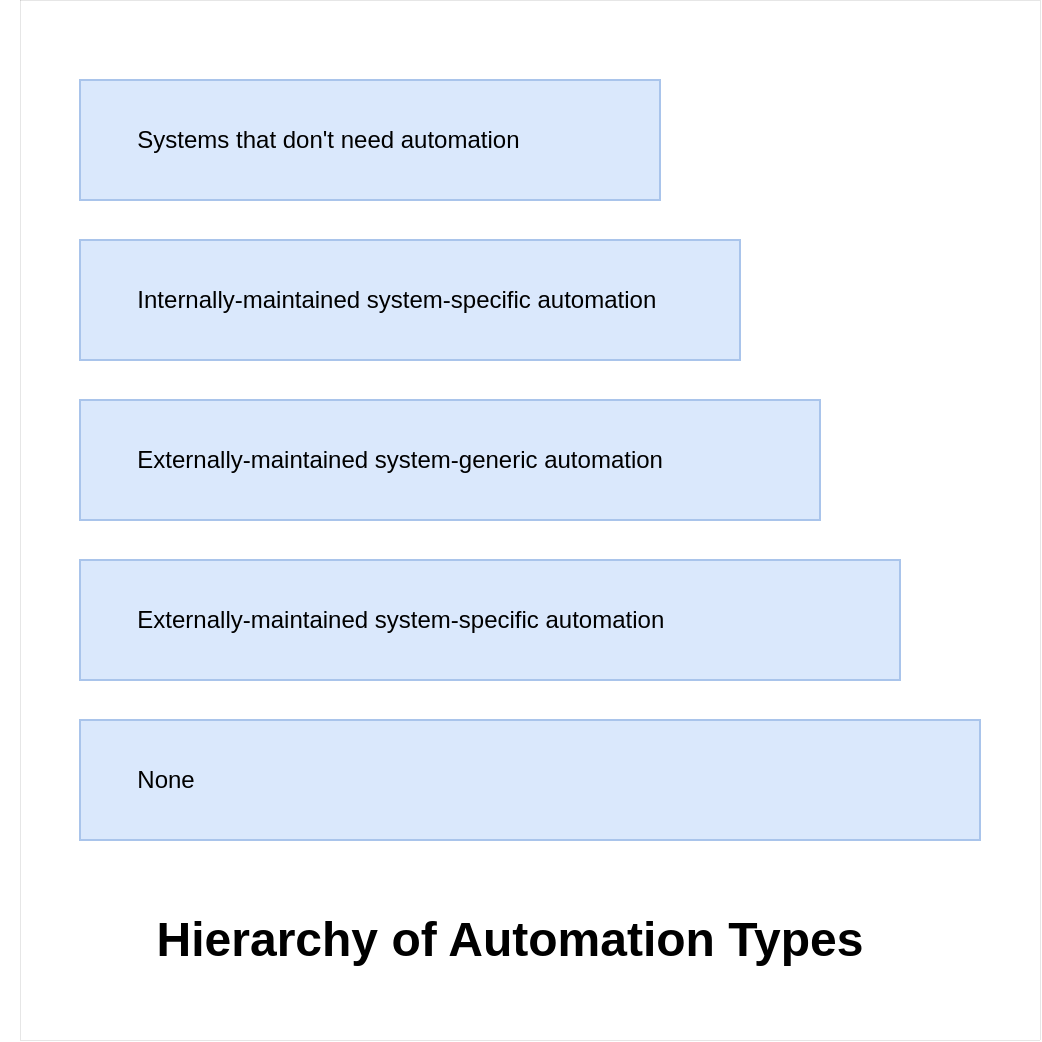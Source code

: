 <mxfile version="20.7.4" type="device" pages="7"><diagram id="WCNs-PUp9hWZ7s4_C4Z6" name="Hierarchy-of-Automation"><mxGraphModel dx="1418" dy="828" grid="1" gridSize="10" guides="1" tooltips="1" connect="1" arrows="1" fold="1" page="1" pageScale="1" pageWidth="850" pageHeight="1100" math="0" shadow="0"><root><mxCell id="0"/><mxCell id="1" parent="0"/><mxCell id="D9ZiY-VVkv5LCDJzKynx-1" value="&lt;span style=&quot;white-space: pre;&quot;&gt;&#9;&lt;/span&gt;Systems that don't need automation" style="rounded=0;whiteSpace=wrap;html=1;strokeColor=#A9C4EB;fillColor=#dae8fc;align=left;" parent="1" vertex="1"><mxGeometry x="110" y="80" width="290" height="60" as="geometry"/></mxCell><mxCell id="D9ZiY-VVkv5LCDJzKynx-2" value="&lt;span style=&quot;white-space: pre;&quot;&gt;&#9;&lt;/span&gt;Internally-maintained system-specific automation" style="rounded=0;whiteSpace=wrap;html=1;strokeColor=#A9C4EB;fillColor=#dae8fc;align=left;" parent="1" vertex="1"><mxGeometry x="110" y="160" width="330" height="60" as="geometry"/></mxCell><mxCell id="D9ZiY-VVkv5LCDJzKynx-3" value="&lt;span style=&quot;white-space: pre;&quot;&gt;&#9;&lt;/span&gt;Externally-maintained system-generic automation" style="rounded=0;whiteSpace=wrap;html=1;strokeColor=#A9C4EB;fillColor=#dae8fc;align=left;" parent="1" vertex="1"><mxGeometry x="110" y="240" width="370" height="60" as="geometry"/></mxCell><mxCell id="D9ZiY-VVkv5LCDJzKynx-4" value="&lt;span style=&quot;white-space: pre;&quot;&gt;&#9;&lt;/span&gt;Externally-maintained system-specific automation" style="rounded=0;whiteSpace=wrap;html=1;strokeColor=#A9C4EB;fillColor=#dae8fc;align=left;" parent="1" vertex="1"><mxGeometry x="110" y="320" width="410" height="60" as="geometry"/></mxCell><mxCell id="D9ZiY-VVkv5LCDJzKynx-5" value="&lt;span style=&quot;white-space: pre;&quot;&gt;&#9;&lt;/span&gt;None" style="rounded=0;whiteSpace=wrap;html=1;strokeColor=#A9C4EB;fillColor=#dae8fc;align=left;" parent="1" vertex="1"><mxGeometry x="110" y="400" width="450" height="60" as="geometry"/></mxCell><mxCell id="D9ZiY-VVkv5LCDJzKynx-6" value="&lt;b&gt;&lt;font style=&quot;font-size: 24px;&quot;&gt;Hierarchy of Automation Types&lt;/font&gt;&lt;/b&gt;" style="rounded=0;whiteSpace=wrap;html=1;strokeColor=none;fillColor=none;" parent="1" vertex="1"><mxGeometry x="70" y="480" width="510" height="60" as="geometry"/></mxCell><mxCell id="D9ZiY-VVkv5LCDJzKynx-7" value="" style="rounded=0;whiteSpace=wrap;html=1;strokeColor=#000000;fillColor=none;align=left;strokeWidth=0;" parent="1" vertex="1"><mxGeometry x="80" y="40" width="510" height="520" as="geometry"/></mxCell></root></mxGraphModel></diagram><diagram name="Hierarchy-of-Automation-examples" id="EK1o1mN8rDUozsDNafiD"><mxGraphModel dx="1418" dy="828" grid="1" gridSize="10" guides="1" tooltips="1" connect="1" arrows="1" fold="1" page="1" pageScale="1" pageWidth="850" pageHeight="1100" math="0" shadow="0"><root><mxCell id="Y_U_dQOvHQXd4oW8_tGz-0"/><mxCell id="Y_U_dQOvHQXd4oW8_tGz-1" parent="Y_U_dQOvHQXd4oW8_tGz-0"/><mxCell id="Y_U_dQOvHQXd4oW8_tGz-8" value="" style="rounded=0;whiteSpace=wrap;html=1;strokeColor=#000000;fillColor=none;align=left;strokeWidth=0;" parent="Y_U_dQOvHQXd4oW8_tGz-1" vertex="1"><mxGeometry x="80" y="40" width="920" height="460" as="geometry"/></mxCell><mxCell id="Y_U_dQOvHQXd4oW8_tGz-2" value="&lt;span style=&quot;white-space: pre;&quot;&gt;&#9;&lt;/span&gt;Systems that don't need automation" style="rounded=0;whiteSpace=wrap;html=1;strokeColor=#A9C4EB;fillColor=#dae8fc;align=left;" parent="Y_U_dQOvHQXd4oW8_tGz-1" vertex="1"><mxGeometry x="110" y="80" width="290" height="60" as="geometry"/></mxCell><mxCell id="Y_U_dQOvHQXd4oW8_tGz-3" value="&lt;span style=&quot;white-space: pre;&quot;&gt;&#9;&lt;/span&gt;Internally-maintained system-specific automation" style="rounded=0;whiteSpace=wrap;html=1;strokeColor=#A9C4EB;fillColor=#dae8fc;align=left;" parent="Y_U_dQOvHQXd4oW8_tGz-1" vertex="1"><mxGeometry x="110" y="160" width="330" height="60" as="geometry"/></mxCell><mxCell id="Y_U_dQOvHQXd4oW8_tGz-4" value="&lt;span style=&quot;white-space: pre;&quot;&gt;&#9;&lt;/span&gt;Externally-maintained system-generic automation" style="rounded=0;whiteSpace=wrap;html=1;strokeColor=#A9C4EB;fillColor=#dae8fc;align=left;" parent="Y_U_dQOvHQXd4oW8_tGz-1" vertex="1"><mxGeometry x="110" y="240" width="370" height="60" as="geometry"/></mxCell><mxCell id="Y_U_dQOvHQXd4oW8_tGz-5" value="&lt;span style=&quot;white-space: pre;&quot;&gt;&#9;&lt;/span&gt;Externally-maintained system-specific automation" style="rounded=0;whiteSpace=wrap;html=1;strokeColor=#A9C4EB;fillColor=#dae8fc;align=left;" parent="Y_U_dQOvHQXd4oW8_tGz-1" vertex="1"><mxGeometry x="110" y="320" width="410" height="60" as="geometry"/></mxCell><mxCell id="Y_U_dQOvHQXd4oW8_tGz-6" value="&lt;span style=&quot;white-space: pre;&quot;&gt;&#9;&lt;/span&gt;None" style="rounded=0;whiteSpace=wrap;html=1;strokeColor=#A9C4EB;fillColor=#dae8fc;align=left;" parent="Y_U_dQOvHQXd4oW8_tGz-1" vertex="1"><mxGeometry x="110" y="400" width="450" height="60" as="geometry"/></mxCell><mxCell id="xpaKQ7q2YYio49DcrwDx-0" value="&lt;span style=&quot;white-space: pre;&quot;&gt;&lt;span style=&quot;white-space: pre;&quot;&gt;&#9;&lt;/span&gt;The database notices problems, and automatically fails over &lt;br/&gt;&lt;span style=&quot;white-space: pre;&quot;&gt;&#9;&lt;/span&gt;without human intervention&lt;/span&gt;" style="rounded=0;whiteSpace=wrap;html=1;strokeColor=none;fillColor=none;align=left;" parent="Y_U_dQOvHQXd4oW8_tGz-1" vertex="1"><mxGeometry x="610" y="80" width="380" height="60" as="geometry"/></mxCell><mxCell id="xpaKQ7q2YYio49DcrwDx-1" value="&lt;span style=&quot;white-space: pre;&quot;&gt;&lt;span style=&quot;white-space: pre;&quot;&gt;&#9;&lt;/span&gt;The database ships with its own failover scripts that is used&lt;br/&gt;&lt;span style=&quot;white-space: pre;&quot;&gt;&#9;&lt;/span&gt;whenever there's a problem.&lt;br/&gt;&lt;/span&gt;" style="rounded=0;whiteSpace=wrap;html=1;strokeColor=none;fillColor=none;align=left;" parent="Y_U_dQOvHQXd4oW8_tGz-1" vertex="1"><mxGeometry x="610" y="160" width="380" height="60" as="geometry"/></mxCell><mxCell id="xpaKQ7q2YYio49DcrwDx-2" value="&lt;span style=&quot;white-space: pre;&quot;&gt;&lt;span style=&quot;white-space: pre;&quot;&gt;&#9;&lt;/span&gt;The database ships with its own failover scripts that is used&lt;br/&gt;&lt;span style=&quot;white-space: pre;&quot;&gt;&#9;&lt;/span&gt;whenever there's a problem.&lt;br/&gt;&lt;/span&gt;" style="rounded=0;whiteSpace=wrap;html=1;strokeColor=none;fillColor=none;align=left;" parent="Y_U_dQOvHQXd4oW8_tGz-1" vertex="1"><mxGeometry x="610" y="240" width="380" height="60" as="geometry"/></mxCell><mxCell id="xpaKQ7q2YYio49DcrwDx-3" value="&lt;span style=&quot;white-space: pre;&quot;&gt;&lt;span style=&quot;white-space: pre;&quot;&gt;&#9;&lt;/span&gt;An SRE has a failover script in his/her HOME directory that&lt;br&gt;&lt;span style=&quot;white-space: pre;&quot;&gt;&#9;&lt;/span&gt;is used if there is a problem.&lt;br&gt;&lt;/span&gt;" style="rounded=0;whiteSpace=wrap;html=1;strokeColor=none;fillColor=none;align=left;" parent="Y_U_dQOvHQXd4oW8_tGz-1" vertex="1"><mxGeometry x="610" y="320" width="380" height="60" as="geometry"/></mxCell><mxCell id="xpaKQ7q2YYio49DcrwDx-4" value="&lt;span style=&quot;white-space: pre;&quot;&gt;&lt;span style=&quot;white-space: pre;&quot;&gt;&#9;&lt;/span&gt;Database master is failed over manually if there is a problem&lt;br&gt;&lt;/span&gt;" style="rounded=0;whiteSpace=wrap;html=1;strokeColor=none;fillColor=none;align=left;" parent="Y_U_dQOvHQXd4oW8_tGz-1" vertex="1"><mxGeometry x="610" y="400" width="380" height="60" as="geometry"/></mxCell></root></mxGraphModel></diagram><diagram id="oh3zJasZrTqgBg0LkEUe" name="untracked-conn"><mxGraphModel dx="1418" dy="428" grid="1" gridSize="10" guides="1" tooltips="1" connect="1" arrows="1" fold="1" page="0" pageScale="1" pageWidth="850" pageHeight="1100" math="0" shadow="0"><root><mxCell id="0"/><mxCell id="1" parent="0"/><mxCell id="Qgkt5AkG0ycrfYSOuKhK-17" value="Inbound Rules" style="shape=table;startSize=50;container=1;collapsible=0;childLayout=tableLayout;fontStyle=1;align=center;strokeColor=#000000;strokeWidth=1;fontColor=#FFFFFF;fillColor=#0066CC;" parent="1" vertex="1"><mxGeometry x="90" y="470" width="420" height="170" as="geometry"/></mxCell><mxCell id="Qgkt5AkG0ycrfYSOuKhK-18" value="" style="shape=tableRow;horizontal=0;startSize=0;swimlaneHead=0;swimlaneBody=0;top=0;left=0;bottom=0;right=0;collapsible=0;dropTarget=0;fillColor=none;points=[[0,0.5],[1,0.5]];portConstraint=eastwest;strokeColor=#000000;strokeWidth=9;fontColor=#000000;" parent="Qgkt5AkG0ycrfYSOuKhK-17" vertex="1"><mxGeometry y="50" width="420" height="41" as="geometry"/></mxCell><mxCell id="Qgkt5AkG0ycrfYSOuKhK-19" value="Protocol Type&lt;br&gt;" style="shape=partialRectangle;html=1;whiteSpace=wrap;connectable=0;fillColor=#66B2FF;top=0;left=0;bottom=0;right=0;overflow=hidden;strokeColor=default;strokeWidth=9;fontColor=#000000;" parent="Qgkt5AkG0ycrfYSOuKhK-18" vertex="1"><mxGeometry width="140" height="41" as="geometry"><mxRectangle width="140" height="41" as="alternateBounds"/></mxGeometry></mxCell><mxCell id="Qgkt5AkG0ycrfYSOuKhK-20" value="Port Number" style="shape=partialRectangle;html=1;whiteSpace=wrap;connectable=0;fillColor=#66B2FF;top=0;left=0;bottom=0;right=0;overflow=hidden;strokeColor=#000000;strokeWidth=9;fontColor=#000000;" parent="Qgkt5AkG0ycrfYSOuKhK-18" vertex="1"><mxGeometry x="140" width="140" height="41" as="geometry"><mxRectangle width="140" height="41" as="alternateBounds"/></mxGeometry></mxCell><mxCell id="Qgkt5AkG0ycrfYSOuKhK-21" value="Source IP" style="shape=partialRectangle;html=1;whiteSpace=wrap;connectable=0;fillColor=#66B2FF;top=0;left=0;bottom=0;right=0;overflow=hidden;strokeColor=#000000;strokeWidth=9;fontColor=#000000;" parent="Qgkt5AkG0ycrfYSOuKhK-18" vertex="1"><mxGeometry x="280" width="140" height="41" as="geometry"><mxRectangle width="140" height="41" as="alternateBounds"/></mxGeometry></mxCell><mxCell id="Qgkt5AkG0ycrfYSOuKhK-22" value="" style="shape=tableRow;horizontal=0;startSize=0;swimlaneHead=0;swimlaneBody=0;top=0;left=0;bottom=0;right=0;collapsible=0;dropTarget=0;fillColor=none;points=[[0,0.5],[1,0.5]];portConstraint=eastwest;strokeColor=#000000;strokeWidth=9;fontColor=#000000;" parent="Qgkt5AkG0ycrfYSOuKhK-17" vertex="1"><mxGeometry y="91" width="420" height="38" as="geometry"/></mxCell><mxCell id="Qgkt5AkG0ycrfYSOuKhK-23" value="TCP" style="shape=partialRectangle;html=1;whiteSpace=wrap;connectable=0;fillColor=none;top=0;left=0;bottom=0;right=0;overflow=hidden;strokeColor=#000000;strokeWidth=9;fontColor=#000000;" parent="Qgkt5AkG0ycrfYSOuKhK-22" vertex="1"><mxGeometry width="140" height="38" as="geometry"><mxRectangle width="140" height="38" as="alternateBounds"/></mxGeometry></mxCell><mxCell id="Qgkt5AkG0ycrfYSOuKhK-24" value="80 (HTTP)" style="shape=partialRectangle;html=1;whiteSpace=wrap;connectable=0;fillColor=none;top=0;left=0;bottom=0;right=0;overflow=hidden;strokeColor=#000000;strokeWidth=9;fontColor=#000000;" parent="Qgkt5AkG0ycrfYSOuKhK-22" vertex="1"><mxGeometry x="140" width="140" height="38" as="geometry"><mxRectangle width="140" height="38" as="alternateBounds"/></mxGeometry></mxCell><mxCell id="Qgkt5AkG0ycrfYSOuKhK-25" value="0.0.0.0/0" style="shape=partialRectangle;html=1;whiteSpace=wrap;connectable=0;fillColor=none;top=0;left=0;bottom=0;right=0;overflow=hidden;strokeColor=#000000;strokeWidth=9;fontColor=#000000;" parent="Qgkt5AkG0ycrfYSOuKhK-22" vertex="1"><mxGeometry x="280" width="140" height="38" as="geometry"><mxRectangle width="140" height="38" as="alternateBounds"/></mxGeometry></mxCell><mxCell id="Qgkt5AkG0ycrfYSOuKhK-26" value="" style="shape=tableRow;horizontal=0;startSize=0;swimlaneHead=0;swimlaneBody=0;top=0;left=0;bottom=0;right=0;collapsible=0;dropTarget=0;fillColor=none;points=[[0,0.5],[1,0.5]];portConstraint=eastwest;strokeColor=#000000;strokeWidth=9;fontColor=#000000;" parent="Qgkt5AkG0ycrfYSOuKhK-17" vertex="1"><mxGeometry y="129" width="420" height="41" as="geometry"/></mxCell><mxCell id="Qgkt5AkG0ycrfYSOuKhK-27" value="TCP" style="shape=partialRectangle;html=1;whiteSpace=wrap;connectable=0;fillColor=none;top=0;left=0;bottom=0;right=0;overflow=hidden;strokeColor=#000000;strokeWidth=9;fontColor=#000000;" parent="Qgkt5AkG0ycrfYSOuKhK-26" vertex="1"><mxGeometry width="140" height="41" as="geometry"><mxRectangle width="140" height="41" as="alternateBounds"/></mxGeometry></mxCell><mxCell id="Qgkt5AkG0ycrfYSOuKhK-28" value="80 (HTTP)" style="shape=partialRectangle;html=1;whiteSpace=wrap;connectable=0;fillColor=none;top=0;left=0;bottom=0;right=0;overflow=hidden;strokeColor=#000000;strokeWidth=9;fontColor=#000000;" parent="Qgkt5AkG0ycrfYSOuKhK-26" vertex="1"><mxGeometry x="140" width="140" height="41" as="geometry"><mxRectangle width="140" height="41" as="alternateBounds"/></mxGeometry></mxCell><mxCell id="Qgkt5AkG0ycrfYSOuKhK-29" value="::/0" style="shape=partialRectangle;html=1;whiteSpace=wrap;connectable=0;fillColor=none;top=0;left=0;bottom=0;right=0;overflow=hidden;strokeColor=#000000;strokeWidth=9;fontColor=#000000;" parent="Qgkt5AkG0ycrfYSOuKhK-26" vertex="1"><mxGeometry x="280" width="140" height="41" as="geometry"><mxRectangle width="140" height="41" as="alternateBounds"/></mxGeometry></mxCell><mxCell id="Qgkt5AkG0ycrfYSOuKhK-32" value="TCP" style="rounded=0;whiteSpace=wrap;html=1;shadow=0;strokeColor=#000000;strokeWidth=1;fontColor=#000000;fillColor=none;" parent="1" vertex="1"><mxGeometry x="90" y="640" width="140" height="40" as="geometry"/></mxCell><mxCell id="Qgkt5AkG0ycrfYSOuKhK-36" value="ALL" style="rounded=0;whiteSpace=wrap;html=1;shadow=0;strokeColor=#000000;strokeWidth=1;fontColor=#000000;fillColor=none;" parent="1" vertex="1"><mxGeometry x="230" y="640" width="140" height="40" as="geometry"/></mxCell><mxCell id="Qgkt5AkG0ycrfYSOuKhK-37" value="0.0.0.0/0" style="rounded=0;whiteSpace=wrap;html=1;shadow=0;strokeColor=#000000;strokeWidth=1;fontColor=#000000;fillColor=none;" parent="1" vertex="1"><mxGeometry x="370" y="640" width="140" height="40" as="geometry"/></mxCell><mxCell id="Qgkt5AkG0ycrfYSOuKhK-39" value="Outbound Rules" style="shape=table;startSize=50;container=1;collapsible=0;childLayout=tableLayout;fontStyle=1;align=center;strokeColor=#000000;strokeWidth=1;fontColor=#FFFFFF;fillColor=#0066CC;" parent="1" vertex="1"><mxGeometry x="550" y="470" width="420" height="170" as="geometry"/></mxCell><mxCell id="Qgkt5AkG0ycrfYSOuKhK-40" value="" style="shape=tableRow;horizontal=0;startSize=0;swimlaneHead=0;swimlaneBody=0;top=0;left=0;bottom=0;right=0;collapsible=0;dropTarget=0;fillColor=none;points=[[0,0.5],[1,0.5]];portConstraint=eastwest;strokeColor=#000000;strokeWidth=9;fontColor=#000000;" parent="Qgkt5AkG0ycrfYSOuKhK-39" vertex="1"><mxGeometry y="50" width="420" height="41" as="geometry"/></mxCell><mxCell id="Qgkt5AkG0ycrfYSOuKhK-41" value="Protocol Type&lt;br&gt;" style="shape=partialRectangle;html=1;whiteSpace=wrap;connectable=0;fillColor=#66B2FF;top=0;left=0;bottom=0;right=0;overflow=hidden;strokeColor=default;strokeWidth=9;fontColor=#000000;" parent="Qgkt5AkG0ycrfYSOuKhK-40" vertex="1"><mxGeometry width="140" height="41" as="geometry"><mxRectangle width="140" height="41" as="alternateBounds"/></mxGeometry></mxCell><mxCell id="Qgkt5AkG0ycrfYSOuKhK-42" value="Port Number" style="shape=partialRectangle;html=1;whiteSpace=wrap;connectable=0;fillColor=#66B2FF;top=0;left=0;bottom=0;right=0;overflow=hidden;strokeColor=#000000;strokeWidth=9;fontColor=#000000;" parent="Qgkt5AkG0ycrfYSOuKhK-40" vertex="1"><mxGeometry x="140" width="140" height="41" as="geometry"><mxRectangle width="140" height="41" as="alternateBounds"/></mxGeometry></mxCell><mxCell id="Qgkt5AkG0ycrfYSOuKhK-43" value="Source IP" style="shape=partialRectangle;html=1;whiteSpace=wrap;connectable=0;fillColor=#66B2FF;top=0;left=0;bottom=0;right=0;overflow=hidden;strokeColor=#000000;strokeWidth=9;fontColor=#000000;" parent="Qgkt5AkG0ycrfYSOuKhK-40" vertex="1"><mxGeometry x="280" width="140" height="41" as="geometry"><mxRectangle width="140" height="41" as="alternateBounds"/></mxGeometry></mxCell><mxCell id="Qgkt5AkG0ycrfYSOuKhK-44" value="" style="shape=tableRow;horizontal=0;startSize=0;swimlaneHead=0;swimlaneBody=0;top=0;left=0;bottom=0;right=0;collapsible=0;dropTarget=0;fillColor=none;points=[[0,0.5],[1,0.5]];portConstraint=eastwest;strokeColor=#000000;strokeWidth=9;fontColor=#000000;" parent="Qgkt5AkG0ycrfYSOuKhK-39" vertex="1"><mxGeometry y="91" width="420" height="38" as="geometry"/></mxCell><mxCell id="Qgkt5AkG0ycrfYSOuKhK-45" value="ALL" style="shape=partialRectangle;html=1;whiteSpace=wrap;connectable=0;fillColor=none;top=0;left=0;bottom=0;right=0;overflow=hidden;strokeColor=#000000;strokeWidth=9;fontColor=#000000;" parent="Qgkt5AkG0ycrfYSOuKhK-44" vertex="1"><mxGeometry width="140" height="38" as="geometry"><mxRectangle width="140" height="38" as="alternateBounds"/></mxGeometry></mxCell><mxCell id="Qgkt5AkG0ycrfYSOuKhK-46" value="ALL" style="shape=partialRectangle;html=1;whiteSpace=wrap;connectable=0;fillColor=none;top=0;left=0;bottom=0;right=0;overflow=hidden;strokeColor=#000000;strokeWidth=9;fontColor=#000000;" parent="Qgkt5AkG0ycrfYSOuKhK-44" vertex="1"><mxGeometry x="140" width="140" height="38" as="geometry"><mxRectangle width="140" height="38" as="alternateBounds"/></mxGeometry></mxCell><mxCell id="Qgkt5AkG0ycrfYSOuKhK-47" value="0.0.0.0/0" style="shape=partialRectangle;html=1;whiteSpace=wrap;connectable=0;fillColor=none;top=0;left=0;bottom=0;right=0;overflow=hidden;strokeColor=#000000;strokeWidth=9;fontColor=#000000;" parent="Qgkt5AkG0ycrfYSOuKhK-44" vertex="1"><mxGeometry x="280" width="140" height="38" as="geometry"><mxRectangle width="140" height="38" as="alternateBounds"/></mxGeometry></mxCell><mxCell id="Qgkt5AkG0ycrfYSOuKhK-48" value="" style="shape=tableRow;horizontal=0;startSize=0;swimlaneHead=0;swimlaneBody=0;top=0;left=0;bottom=0;right=0;collapsible=0;dropTarget=0;fillColor=none;points=[[0,0.5],[1,0.5]];portConstraint=eastwest;strokeColor=#000000;strokeWidth=9;fontColor=#000000;" parent="Qgkt5AkG0ycrfYSOuKhK-39" vertex="1"><mxGeometry y="129" width="420" height="41" as="geometry"/></mxCell><mxCell id="Qgkt5AkG0ycrfYSOuKhK-49" value="ALL" style="shape=partialRectangle;html=1;whiteSpace=wrap;connectable=0;fillColor=none;top=0;left=0;bottom=0;right=0;overflow=hidden;strokeColor=#000000;strokeWidth=9;fontColor=#000000;" parent="Qgkt5AkG0ycrfYSOuKhK-48" vertex="1"><mxGeometry width="140" height="41" as="geometry"><mxRectangle width="140" height="41" as="alternateBounds"/></mxGeometry></mxCell><mxCell id="Qgkt5AkG0ycrfYSOuKhK-50" value="ALL" style="shape=partialRectangle;html=1;whiteSpace=wrap;connectable=0;fillColor=none;top=0;left=0;bottom=0;right=0;overflow=hidden;strokeColor=#000000;strokeWidth=9;fontColor=#000000;" parent="Qgkt5AkG0ycrfYSOuKhK-48" vertex="1"><mxGeometry x="140" width="140" height="41" as="geometry"><mxRectangle width="140" height="41" as="alternateBounds"/></mxGeometry></mxCell><mxCell id="Qgkt5AkG0ycrfYSOuKhK-51" value="::/0" style="shape=partialRectangle;html=1;whiteSpace=wrap;connectable=0;fillColor=none;top=0;left=0;bottom=0;right=0;overflow=hidden;strokeColor=#000000;strokeWidth=9;fontColor=#000000;" parent="Qgkt5AkG0ycrfYSOuKhK-48" vertex="1"><mxGeometry x="280" width="140" height="41" as="geometry"><mxRectangle width="140" height="41" as="alternateBounds"/></mxGeometry></mxCell><mxCell id="Qgkt5AkG0ycrfYSOuKhK-55" value="" style="rounded=0;whiteSpace=wrap;html=1;shadow=0;strokeColor=#CCCCCC;strokeWidth=1;fontColor=#FFFFFF;fillColor=none;" parent="1" vertex="1"><mxGeometry x="60" y="430" width="940" height="290" as="geometry"/></mxCell></root></mxGraphModel></diagram><diagram id="CiCl88bGlP2-e7JJtoeY" name="Page-4"><mxGraphModel dx="1418" dy="828" grid="1" gridSize="10" guides="1" tooltips="1" connect="1" arrows="1" fold="1" page="0" pageScale="1" pageWidth="850" pageHeight="1100" math="0" shadow="0"><root><mxCell id="0"/><mxCell id="1" parent="0"/><mxCell id="s6hebaIGGYrSXLrmLl3n-30" value="" style="rounded=0;whiteSpace=wrap;html=1;shadow=0;strokeColor=#CCCCCC;strokeWidth=1;fontColor=#FFFFFF;fillColor=none;" parent="1" vertex="1"><mxGeometry x="270" y="350" width="890" height="610" as="geometry"/></mxCell><mxCell id="s6hebaIGGYrSXLrmLl3n-78" value="" style="shape=partialRectangle;html=1;whiteSpace=wrap;connectable=0;fillColor=none;top=0;left=0;bottom=0;right=0;overflow=hidden;shadow=0;strokeColor=#CCCCCC;strokeWidth=1;fontColor=#FFFFFF;" parent="1" vertex="1"><mxGeometry x="290" y="440" width="60" height="40" as="geometry"><mxRectangle width="60" height="40" as="alternateBounds"/></mxGeometry></mxCell><mxCell id="s6hebaIGGYrSXLrmLl3n-82" value="" style="shape=table;startSize=0;container=1;collapsible=0;childLayout=tableLayout;shadow=0;strokeColor=#CCCCCC;strokeWidth=1;fontColor=#FFFFFF;fillColor=none;" parent="1" vertex="1"><mxGeometry x="370" y="430" width="690" height="200" as="geometry"/></mxCell><mxCell id="s6hebaIGGYrSXLrmLl3n-83" value="" style="shape=tableRow;horizontal=0;startSize=0;swimlaneHead=0;swimlaneBody=0;top=0;left=0;bottom=0;right=0;collapsible=0;dropTarget=0;fillColor=none;points=[[0,0.5],[1,0.5]];portConstraint=eastwest;shadow=0;strokeColor=#CCCCCC;strokeWidth=1;fontColor=#FFFFFF;" parent="s6hebaIGGYrSXLrmLl3n-82" vertex="1"><mxGeometry width="690" height="40" as="geometry"/></mxCell><mxCell id="s6hebaIGGYrSXLrmLl3n-84" value="Rule No." style="shape=partialRectangle;html=1;whiteSpace=wrap;connectable=0;overflow=hidden;fillColor=#66B2FF;top=0;left=0;bottom=0;right=0;pointerEvents=1;shadow=0;strokeColor=#CCCCCC;strokeWidth=1;fontColor=#FFFFFF;" parent="s6hebaIGGYrSXLrmLl3n-83" vertex="1"><mxGeometry width="115" height="40" as="geometry"><mxRectangle width="115" height="40" as="alternateBounds"/></mxGeometry></mxCell><mxCell id="s6hebaIGGYrSXLrmLl3n-85" value="Type" style="shape=partialRectangle;html=1;whiteSpace=wrap;connectable=0;overflow=hidden;fillColor=#66B2FF;top=0;left=0;bottom=0;right=0;pointerEvents=1;shadow=0;strokeColor=#CCCCCC;strokeWidth=1;fontColor=#FFFFFF;" parent="s6hebaIGGYrSXLrmLl3n-83" vertex="1"><mxGeometry x="115" width="115" height="40" as="geometry"><mxRectangle width="115" height="40" as="alternateBounds"/></mxGeometry></mxCell><mxCell id="s6hebaIGGYrSXLrmLl3n-86" value="Protocol" style="shape=partialRectangle;html=1;whiteSpace=wrap;connectable=0;overflow=hidden;fillColor=#66B2FF;top=0;left=0;bottom=0;right=0;pointerEvents=1;shadow=0;strokeColor=#CCCCCC;strokeWidth=1;fontColor=#FFFFFF;" parent="s6hebaIGGYrSXLrmLl3n-83" vertex="1"><mxGeometry x="230" width="120" height="40" as="geometry"><mxRectangle width="120" height="40" as="alternateBounds"/></mxGeometry></mxCell><mxCell id="s6hebaIGGYrSXLrmLl3n-87" value="Port Range" style="shape=partialRectangle;html=1;whiteSpace=wrap;connectable=0;overflow=hidden;fillColor=#66B2FF;top=0;left=0;bottom=0;right=0;pointerEvents=1;shadow=0;strokeColor=#CCCCCC;strokeWidth=1;fontColor=#FFFFFF;" parent="s6hebaIGGYrSXLrmLl3n-83" vertex="1"><mxGeometry x="350" width="110" height="40" as="geometry"><mxRectangle width="110" height="40" as="alternateBounds"/></mxGeometry></mxCell><mxCell id="s6hebaIGGYrSXLrmLl3n-88" value="Source" style="shape=partialRectangle;html=1;whiteSpace=wrap;connectable=0;overflow=hidden;fillColor=#66B2FF;top=0;left=0;bottom=0;right=0;pointerEvents=1;shadow=0;strokeColor=#CCCCCC;strokeWidth=1;fontColor=#FFFFFF;" parent="s6hebaIGGYrSXLrmLl3n-83" vertex="1"><mxGeometry x="460" width="115" height="40" as="geometry"><mxRectangle width="115" height="40" as="alternateBounds"/></mxGeometry></mxCell><mxCell id="s6hebaIGGYrSXLrmLl3n-89" value="Allow/Deny" style="shape=partialRectangle;html=1;whiteSpace=wrap;connectable=0;overflow=hidden;fillColor=#66B2FF;top=0;left=0;bottom=0;right=0;pointerEvents=1;shadow=0;strokeColor=#CCCCCC;strokeWidth=1;fontColor=#FFFFFF;" parent="s6hebaIGGYrSXLrmLl3n-83" vertex="1"><mxGeometry x="575" width="115" height="40" as="geometry"><mxRectangle width="115" height="40" as="alternateBounds"/></mxGeometry></mxCell><mxCell id="s6hebaIGGYrSXLrmLl3n-90" value="" style="shape=tableRow;horizontal=0;startSize=0;swimlaneHead=0;swimlaneBody=0;top=0;left=0;bottom=0;right=0;collapsible=0;dropTarget=0;fillColor=none;points=[[0,0.5],[1,0.5]];portConstraint=eastwest;shadow=0;strokeColor=#CCCCCC;strokeWidth=1;fontColor=#FFFFFF;" parent="s6hebaIGGYrSXLrmLl3n-82" vertex="1"><mxGeometry y="40" width="690" height="40" as="geometry"/></mxCell><mxCell id="s6hebaIGGYrSXLrmLl3n-91" value="&lt;font color=&quot;#000000&quot;&gt;100&lt;/font&gt;" style="shape=partialRectangle;html=1;whiteSpace=wrap;connectable=0;overflow=hidden;fillColor=none;top=0;left=0;bottom=0;right=0;pointerEvents=1;shadow=0;strokeColor=#CCCCCC;strokeWidth=1;fontColor=#FFFFFF;" parent="s6hebaIGGYrSXLrmLl3n-90" vertex="1"><mxGeometry width="115" height="40" as="geometry"><mxRectangle width="115" height="40" as="alternateBounds"/></mxGeometry></mxCell><mxCell id="s6hebaIGGYrSXLrmLl3n-92" value="&lt;font color=&quot;#000000&quot;&gt;All IPv4 traffic&lt;/font&gt;" style="shape=partialRectangle;html=1;whiteSpace=wrap;connectable=0;overflow=hidden;fillColor=none;top=0;left=0;bottom=0;right=0;pointerEvents=1;shadow=0;strokeColor=#CCCCCC;strokeWidth=1;fontColor=#FFFFFF;" parent="s6hebaIGGYrSXLrmLl3n-90" vertex="1"><mxGeometry x="115" width="115" height="40" as="geometry"><mxRectangle width="115" height="40" as="alternateBounds"/></mxGeometry></mxCell><mxCell id="s6hebaIGGYrSXLrmLl3n-93" value="&lt;span style=&quot;color: rgb(0, 0, 0);&quot;&gt;All&lt;/span&gt;" style="shape=partialRectangle;html=1;whiteSpace=wrap;connectable=0;overflow=hidden;fillColor=none;top=0;left=0;bottom=0;right=0;pointerEvents=1;shadow=0;strokeColor=#CCCCCC;strokeWidth=1;fontColor=#FFFFFF;" parent="s6hebaIGGYrSXLrmLl3n-90" vertex="1"><mxGeometry x="230" width="120" height="40" as="geometry"><mxRectangle width="120" height="40" as="alternateBounds"/></mxGeometry></mxCell><mxCell id="s6hebaIGGYrSXLrmLl3n-94" value="&#10;&lt;span style=&quot;color: rgb(0, 0, 0); font-family: Helvetica; font-size: 12px; font-style: normal; font-variant-ligatures: normal; font-variant-caps: normal; font-weight: 400; letter-spacing: normal; orphans: 2; text-align: center; text-indent: 0px; text-transform: none; widows: 2; word-spacing: 0px; -webkit-text-stroke-width: 0px; background-color: rgb(255, 255, 255); text-decoration-thickness: initial; text-decoration-style: initial; text-decoration-color: initial; float: none; display: inline !important;&quot;&gt;All&lt;/span&gt;&#10;&#10;" style="shape=partialRectangle;html=1;whiteSpace=wrap;connectable=0;overflow=hidden;fillColor=none;top=0;left=0;bottom=0;right=0;pointerEvents=1;shadow=0;strokeColor=#CCCCCC;strokeWidth=1;fontColor=#FFFFFF;" parent="s6hebaIGGYrSXLrmLl3n-90" vertex="1"><mxGeometry x="350" width="110" height="40" as="geometry"><mxRectangle width="110" height="40" as="alternateBounds"/></mxGeometry></mxCell><mxCell id="s6hebaIGGYrSXLrmLl3n-95" value="&lt;font color=&quot;#000000&quot;&gt;0.0.0.0/0&lt;/font&gt;" style="shape=partialRectangle;html=1;whiteSpace=wrap;connectable=0;overflow=hidden;fillColor=none;top=0;left=0;bottom=0;right=0;pointerEvents=1;shadow=0;strokeColor=#CCCCCC;strokeWidth=1;fontColor=#FFFFFF;" parent="s6hebaIGGYrSXLrmLl3n-90" vertex="1"><mxGeometry x="460" width="115" height="40" as="geometry"><mxRectangle width="115" height="40" as="alternateBounds"/></mxGeometry></mxCell><mxCell id="s6hebaIGGYrSXLrmLl3n-96" value="&lt;span style=&quot;color: rgb(0, 0, 0);&quot;&gt;DENY&lt;/span&gt;" style="shape=partialRectangle;html=1;whiteSpace=wrap;connectable=0;overflow=hidden;fillColor=none;top=0;left=0;bottom=0;right=0;pointerEvents=1;shadow=0;strokeColor=#CCCCCC;strokeWidth=1;fontColor=#FFFFFF;" parent="s6hebaIGGYrSXLrmLl3n-90" vertex="1"><mxGeometry x="575" width="115" height="40" as="geometry"><mxRectangle width="115" height="40" as="alternateBounds"/></mxGeometry></mxCell><mxCell id="s6hebaIGGYrSXLrmLl3n-97" value="" style="shape=tableRow;horizontal=0;startSize=0;swimlaneHead=0;swimlaneBody=0;top=0;left=0;bottom=0;right=0;collapsible=0;dropTarget=0;fillColor=none;points=[[0,0.5],[1,0.5]];portConstraint=eastwest;shadow=0;strokeColor=#CCCCCC;strokeWidth=1;fontColor=#FFFFFF;" parent="s6hebaIGGYrSXLrmLl3n-82" vertex="1"><mxGeometry y="80" width="690" height="40" as="geometry"/></mxCell><mxCell id="s6hebaIGGYrSXLrmLl3n-98" value="&lt;font color=&quot;#000000&quot;&gt;101&lt;/font&gt;" style="shape=partialRectangle;html=1;whiteSpace=wrap;connectable=0;overflow=hidden;fillColor=none;top=0;left=0;bottom=0;right=0;pointerEvents=1;shadow=0;strokeColor=#CCCCCC;strokeWidth=1;fontColor=#FFFFFF;" parent="s6hebaIGGYrSXLrmLl3n-97" vertex="1"><mxGeometry width="115" height="40" as="geometry"><mxRectangle width="115" height="40" as="alternateBounds"/></mxGeometry></mxCell><mxCell id="s6hebaIGGYrSXLrmLl3n-99" value="&lt;span style=&quot;color: rgb(0, 0, 0);&quot;&gt;All IPv6 traffic&lt;/span&gt;" style="shape=partialRectangle;html=1;whiteSpace=wrap;connectable=0;overflow=hidden;fillColor=none;top=0;left=0;bottom=0;right=0;pointerEvents=1;shadow=0;strokeColor=#CCCCCC;strokeWidth=1;fontColor=#FFFFFF;" parent="s6hebaIGGYrSXLrmLl3n-97" vertex="1"><mxGeometry x="115" width="115" height="40" as="geometry"><mxRectangle width="115" height="40" as="alternateBounds"/></mxGeometry></mxCell><mxCell id="s6hebaIGGYrSXLrmLl3n-100" value="&lt;span style=&quot;color: rgb(0, 0, 0);&quot;&gt;All&lt;/span&gt;" style="shape=partialRectangle;html=1;whiteSpace=wrap;connectable=0;overflow=hidden;fillColor=none;top=0;left=0;bottom=0;right=0;pointerEvents=1;shadow=0;strokeColor=#CCCCCC;strokeWidth=1;fontColor=#FFFFFF;" parent="s6hebaIGGYrSXLrmLl3n-97" vertex="1"><mxGeometry x="230" width="120" height="40" as="geometry"><mxRectangle width="120" height="40" as="alternateBounds"/></mxGeometry></mxCell><mxCell id="s6hebaIGGYrSXLrmLl3n-101" value="&#10;&lt;span style=&quot;color: rgb(0, 0, 0); font-family: Helvetica; font-size: 12px; font-style: normal; font-variant-ligatures: normal; font-variant-caps: normal; font-weight: 400; letter-spacing: normal; orphans: 2; text-align: center; text-indent: 0px; text-transform: none; widows: 2; word-spacing: 0px; -webkit-text-stroke-width: 0px; background-color: rgb(255, 255, 255); text-decoration-thickness: initial; text-decoration-style: initial; text-decoration-color: initial; float: none; display: inline !important;&quot;&gt;All&lt;/span&gt;&#10;&#10;" style="shape=partialRectangle;html=1;whiteSpace=wrap;connectable=0;overflow=hidden;fillColor=none;top=0;left=0;bottom=0;right=0;pointerEvents=1;shadow=0;strokeColor=#CCCCCC;strokeWidth=1;fontColor=#FFFFFF;" parent="s6hebaIGGYrSXLrmLl3n-97" vertex="1"><mxGeometry x="350" width="110" height="40" as="geometry"><mxRectangle width="110" height="40" as="alternateBounds"/></mxGeometry></mxCell><mxCell id="s6hebaIGGYrSXLrmLl3n-102" value="&lt;span style=&quot;color: rgb(0, 0, 0);&quot;&gt;::/0&lt;/span&gt;" style="shape=partialRectangle;html=1;whiteSpace=wrap;connectable=0;overflow=hidden;fillColor=none;top=0;left=0;bottom=0;right=0;pointerEvents=1;shadow=0;strokeColor=#CCCCCC;strokeWidth=1;fontColor=#FFFFFF;" parent="s6hebaIGGYrSXLrmLl3n-97" vertex="1"><mxGeometry x="460" width="115" height="40" as="geometry"><mxRectangle width="115" height="40" as="alternateBounds"/></mxGeometry></mxCell><mxCell id="s6hebaIGGYrSXLrmLl3n-103" value="&lt;span style=&quot;color: rgb(0, 0, 0);&quot;&gt;DENY&lt;/span&gt;" style="shape=partialRectangle;html=1;whiteSpace=wrap;connectable=0;overflow=hidden;fillColor=none;top=0;left=0;bottom=0;right=0;pointerEvents=1;shadow=0;strokeColor=#CCCCCC;strokeWidth=1;fontColor=#FFFFFF;" parent="s6hebaIGGYrSXLrmLl3n-97" vertex="1"><mxGeometry x="575" width="115" height="40" as="geometry"><mxRectangle width="115" height="40" as="alternateBounds"/></mxGeometry></mxCell><mxCell id="s6hebaIGGYrSXLrmLl3n-104" value="" style="shape=tableRow;horizontal=0;startSize=0;swimlaneHead=0;swimlaneBody=0;top=0;left=0;bottom=0;right=0;collapsible=0;dropTarget=0;fillColor=none;points=[[0,0.5],[1,0.5]];portConstraint=eastwest;shadow=0;strokeColor=#CCCCCC;strokeWidth=1;fontColor=#FFFFFF;" parent="s6hebaIGGYrSXLrmLl3n-82" vertex="1"><mxGeometry y="120" width="690" height="40" as="geometry"/></mxCell><mxCell id="s6hebaIGGYrSXLrmLl3n-105" value="&lt;font color=&quot;#000000&quot;&gt;*&lt;/font&gt;" style="shape=partialRectangle;html=1;whiteSpace=wrap;connectable=0;overflow=hidden;fillColor=none;top=0;left=0;bottom=0;right=0;pointerEvents=1;shadow=0;strokeColor=#CCCCCC;strokeWidth=1;fontColor=#FFFFFF;" parent="s6hebaIGGYrSXLrmLl3n-104" vertex="1"><mxGeometry width="115" height="40" as="geometry"><mxRectangle width="115" height="40" as="alternateBounds"/></mxGeometry></mxCell><mxCell id="s6hebaIGGYrSXLrmLl3n-106" value="&lt;span style=&quot;color: rgb(0, 0, 0);&quot;&gt;All traffic&lt;/span&gt;" style="shape=partialRectangle;html=1;whiteSpace=wrap;connectable=0;overflow=hidden;fillColor=none;top=0;left=0;bottom=0;right=0;pointerEvents=1;shadow=0;strokeColor=#CCCCCC;strokeWidth=1;fontColor=#FFFFFF;" parent="s6hebaIGGYrSXLrmLl3n-104" vertex="1"><mxGeometry x="115" width="115" height="40" as="geometry"><mxRectangle width="115" height="40" as="alternateBounds"/></mxGeometry></mxCell><mxCell id="s6hebaIGGYrSXLrmLl3n-107" value="&lt;span style=&quot;color: rgb(0, 0, 0);&quot;&gt;All&lt;/span&gt;" style="shape=partialRectangle;html=1;whiteSpace=wrap;connectable=0;overflow=hidden;fillColor=none;top=0;left=0;bottom=0;right=0;pointerEvents=1;shadow=0;strokeColor=#CCCCCC;strokeWidth=1;fontColor=#FFFFFF;" parent="s6hebaIGGYrSXLrmLl3n-104" vertex="1"><mxGeometry x="230" width="120" height="40" as="geometry"><mxRectangle width="120" height="40" as="alternateBounds"/></mxGeometry></mxCell><mxCell id="s6hebaIGGYrSXLrmLl3n-108" value="&#10;&lt;span style=&quot;color: rgb(0, 0, 0); font-family: Helvetica; font-size: 12px; font-style: normal; font-variant-ligatures: normal; font-variant-caps: normal; font-weight: 400; letter-spacing: normal; orphans: 2; text-align: center; text-indent: 0px; text-transform: none; widows: 2; word-spacing: 0px; -webkit-text-stroke-width: 0px; background-color: rgb(255, 255, 255); text-decoration-thickness: initial; text-decoration-style: initial; text-decoration-color: initial; float: none; display: inline !important;&quot;&gt;All&lt;/span&gt;&#10;&#10;" style="shape=partialRectangle;html=1;whiteSpace=wrap;connectable=0;overflow=hidden;fillColor=none;top=0;left=0;bottom=0;right=0;pointerEvents=1;shadow=0;strokeColor=#CCCCCC;strokeWidth=1;fontColor=#FFFFFF;" parent="s6hebaIGGYrSXLrmLl3n-104" vertex="1"><mxGeometry x="350" width="110" height="40" as="geometry"><mxRectangle width="110" height="40" as="alternateBounds"/></mxGeometry></mxCell><mxCell id="s6hebaIGGYrSXLrmLl3n-109" value="&lt;span style=&quot;color: rgb(0, 0, 0);&quot;&gt;0.0.0.0/0&lt;/span&gt;" style="shape=partialRectangle;html=1;whiteSpace=wrap;connectable=0;overflow=hidden;fillColor=none;top=0;left=0;bottom=0;right=0;pointerEvents=1;shadow=0;strokeColor=#CCCCCC;strokeWidth=1;fontColor=#FFFFFF;" parent="s6hebaIGGYrSXLrmLl3n-104" vertex="1"><mxGeometry x="460" width="115" height="40" as="geometry"><mxRectangle width="115" height="40" as="alternateBounds"/></mxGeometry></mxCell><mxCell id="s6hebaIGGYrSXLrmLl3n-110" value="&#10;&lt;span style=&quot;color: rgb(0, 0, 0); font-family: Helvetica; font-size: 12px; font-style: normal; font-variant-ligatures: normal; font-variant-caps: normal; font-weight: 400; letter-spacing: normal; orphans: 2; text-align: center; text-indent: 0px; text-transform: none; widows: 2; word-spacing: 0px; -webkit-text-stroke-width: 0px; background-color: rgb(255, 255, 255); text-decoration-thickness: initial; text-decoration-style: initial; text-decoration-color: initial; float: none; display: inline !important;&quot;&gt;DENY&lt;/span&gt;&#10;&#10;" style="shape=partialRectangle;html=1;whiteSpace=wrap;connectable=0;overflow=hidden;fillColor=none;top=0;left=0;bottom=0;right=0;pointerEvents=1;shadow=0;strokeColor=#CCCCCC;strokeWidth=1;fontColor=#FFFFFF;" parent="s6hebaIGGYrSXLrmLl3n-104" vertex="1"><mxGeometry x="575" width="115" height="40" as="geometry"><mxRectangle width="115" height="40" as="alternateBounds"/></mxGeometry></mxCell><mxCell id="s6hebaIGGYrSXLrmLl3n-119" style="shape=tableRow;horizontal=0;startSize=0;swimlaneHead=0;swimlaneBody=0;top=0;left=0;bottom=0;right=0;collapsible=0;dropTarget=0;fillColor=none;points=[[0,0.5],[1,0.5]];portConstraint=eastwest;shadow=0;strokeColor=#CCCCCC;strokeWidth=1;fontColor=#FFFFFF;" parent="s6hebaIGGYrSXLrmLl3n-82" vertex="1"><mxGeometry y="160" width="690" height="40" as="geometry"/></mxCell><mxCell id="s6hebaIGGYrSXLrmLl3n-120" value="&lt;font color=&quot;#000000&quot;&gt;*&lt;/font&gt;" style="shape=partialRectangle;html=1;whiteSpace=wrap;connectable=0;overflow=hidden;fillColor=none;top=0;left=0;bottom=0;right=0;pointerEvents=1;shadow=0;strokeColor=#CCCCCC;strokeWidth=1;fontColor=#FFFFFF;" parent="s6hebaIGGYrSXLrmLl3n-119" vertex="1"><mxGeometry width="115" height="40" as="geometry"><mxRectangle width="115" height="40" as="alternateBounds"/></mxGeometry></mxCell><mxCell id="s6hebaIGGYrSXLrmLl3n-121" value="&lt;span style=&quot;color: rgb(0, 0, 0);&quot;&gt;All IPv6 traffic&lt;/span&gt;" style="shape=partialRectangle;html=1;whiteSpace=wrap;connectable=0;overflow=hidden;fillColor=none;top=0;left=0;bottom=0;right=0;pointerEvents=1;shadow=0;strokeColor=#CCCCCC;strokeWidth=1;fontColor=#FFFFFF;" parent="s6hebaIGGYrSXLrmLl3n-119" vertex="1"><mxGeometry x="115" width="115" height="40" as="geometry"><mxRectangle width="115" height="40" as="alternateBounds"/></mxGeometry></mxCell><mxCell id="s6hebaIGGYrSXLrmLl3n-122" value="&lt;span style=&quot;color: rgb(0, 0, 0);&quot;&gt;All&lt;/span&gt;" style="shape=partialRectangle;html=1;whiteSpace=wrap;connectable=0;overflow=hidden;fillColor=none;top=0;left=0;bottom=0;right=0;pointerEvents=1;shadow=0;strokeColor=#CCCCCC;strokeWidth=1;fontColor=#FFFFFF;" parent="s6hebaIGGYrSXLrmLl3n-119" vertex="1"><mxGeometry x="230" width="120" height="40" as="geometry"><mxRectangle width="120" height="40" as="alternateBounds"/></mxGeometry></mxCell><mxCell id="s6hebaIGGYrSXLrmLl3n-123" value="&lt;span style=&quot;color: rgb(0, 0, 0);&quot;&gt;All&lt;/span&gt;" style="shape=partialRectangle;html=1;whiteSpace=wrap;connectable=0;overflow=hidden;fillColor=none;top=0;left=0;bottom=0;right=0;pointerEvents=1;shadow=0;strokeColor=#CCCCCC;strokeWidth=1;fontColor=#FFFFFF;" parent="s6hebaIGGYrSXLrmLl3n-119" vertex="1"><mxGeometry x="350" width="110" height="40" as="geometry"><mxRectangle width="110" height="40" as="alternateBounds"/></mxGeometry></mxCell><mxCell id="s6hebaIGGYrSXLrmLl3n-124" value="&lt;span style=&quot;color: rgb(0, 0, 0);&quot;&gt;::/0&lt;/span&gt;" style="shape=partialRectangle;html=1;whiteSpace=wrap;connectable=0;overflow=hidden;fillColor=none;top=0;left=0;bottom=0;right=0;pointerEvents=1;shadow=0;strokeColor=#CCCCCC;strokeWidth=1;fontColor=#FFFFFF;" parent="s6hebaIGGYrSXLrmLl3n-119" vertex="1"><mxGeometry x="460" width="115" height="40" as="geometry"><mxRectangle width="115" height="40" as="alternateBounds"/></mxGeometry></mxCell><mxCell id="s6hebaIGGYrSXLrmLl3n-125" value="&#10;&lt;span style=&quot;color: rgb(0, 0, 0); font-family: Helvetica; font-size: 12px; font-style: normal; font-variant-ligatures: normal; font-variant-caps: normal; font-weight: 400; letter-spacing: normal; orphans: 2; text-align: center; text-indent: 0px; text-transform: none; widows: 2; word-spacing: 0px; -webkit-text-stroke-width: 0px; background-color: rgb(255, 255, 255); text-decoration-thickness: initial; text-decoration-style: initial; text-decoration-color: initial; float: none; display: inline !important;&quot;&gt;DENY&lt;/span&gt;&#10;&#10;" style="shape=partialRectangle;html=1;whiteSpace=wrap;connectable=0;overflow=hidden;fillColor=none;top=0;left=0;bottom=0;right=0;pointerEvents=1;shadow=0;strokeColor=#CCCCCC;strokeWidth=1;fontColor=#FFFFFF;" parent="s6hebaIGGYrSXLrmLl3n-119" vertex="1"><mxGeometry x="575" width="115" height="40" as="geometry"><mxRectangle width="115" height="40" as="alternateBounds"/></mxGeometry></mxCell><mxCell id="s6hebaIGGYrSXLrmLl3n-118" value="Inbound Rules" style="rounded=0;whiteSpace=wrap;html=1;shadow=0;strokeColor=#CCCCCC;strokeWidth=1;fontColor=#FFFFFF;fillColor=#0066CC;" parent="1" vertex="1"><mxGeometry x="370" y="380" width="690" height="50" as="geometry"/></mxCell><mxCell id="s6hebaIGGYrSXLrmLl3n-126" value="" style="shape=table;startSize=0;container=1;collapsible=0;childLayout=tableLayout;shadow=0;strokeColor=#CCCCCC;strokeWidth=1;fontColor=#FFFFFF;fillColor=none;" parent="1" vertex="1"><mxGeometry x="370" y="730" width="690" height="200" as="geometry"/></mxCell><mxCell id="s6hebaIGGYrSXLrmLl3n-127" value="" style="shape=tableRow;horizontal=0;startSize=0;swimlaneHead=0;swimlaneBody=0;top=0;left=0;bottom=0;right=0;collapsible=0;dropTarget=0;fillColor=none;points=[[0,0.5],[1,0.5]];portConstraint=eastwest;shadow=0;strokeColor=#CCCCCC;strokeWidth=1;fontColor=#FFFFFF;" parent="s6hebaIGGYrSXLrmLl3n-126" vertex="1"><mxGeometry width="690" height="40" as="geometry"/></mxCell><mxCell id="s6hebaIGGYrSXLrmLl3n-128" value="Rule No." style="shape=partialRectangle;html=1;whiteSpace=wrap;connectable=0;overflow=hidden;fillColor=#66B2FF;top=0;left=0;bottom=0;right=0;pointerEvents=1;shadow=0;strokeColor=#CCCCCC;strokeWidth=1;fontColor=#FFFFFF;" parent="s6hebaIGGYrSXLrmLl3n-127" vertex="1"><mxGeometry width="115" height="40" as="geometry"><mxRectangle width="115" height="40" as="alternateBounds"/></mxGeometry></mxCell><mxCell id="s6hebaIGGYrSXLrmLl3n-129" value="Type" style="shape=partialRectangle;html=1;whiteSpace=wrap;connectable=0;overflow=hidden;fillColor=#66B2FF;top=0;left=0;bottom=0;right=0;pointerEvents=1;shadow=0;strokeColor=#CCCCCC;strokeWidth=1;fontColor=#FFFFFF;" parent="s6hebaIGGYrSXLrmLl3n-127" vertex="1"><mxGeometry x="115" width="115" height="40" as="geometry"><mxRectangle width="115" height="40" as="alternateBounds"/></mxGeometry></mxCell><mxCell id="s6hebaIGGYrSXLrmLl3n-130" value="Protocol" style="shape=partialRectangle;html=1;whiteSpace=wrap;connectable=0;overflow=hidden;fillColor=#66B2FF;top=0;left=0;bottom=0;right=0;pointerEvents=1;shadow=0;strokeColor=#CCCCCC;strokeWidth=1;fontColor=#FFFFFF;" parent="s6hebaIGGYrSXLrmLl3n-127" vertex="1"><mxGeometry x="230" width="120" height="40" as="geometry"><mxRectangle width="120" height="40" as="alternateBounds"/></mxGeometry></mxCell><mxCell id="s6hebaIGGYrSXLrmLl3n-131" value="Port Range" style="shape=partialRectangle;html=1;whiteSpace=wrap;connectable=0;overflow=hidden;fillColor=#66B2FF;top=0;left=0;bottom=0;right=0;pointerEvents=1;shadow=0;strokeColor=#CCCCCC;strokeWidth=1;fontColor=#FFFFFF;" parent="s6hebaIGGYrSXLrmLl3n-127" vertex="1"><mxGeometry x="350" width="110" height="40" as="geometry"><mxRectangle width="110" height="40" as="alternateBounds"/></mxGeometry></mxCell><mxCell id="s6hebaIGGYrSXLrmLl3n-132" value="Source" style="shape=partialRectangle;html=1;whiteSpace=wrap;connectable=0;overflow=hidden;fillColor=#66B2FF;top=0;left=0;bottom=0;right=0;pointerEvents=1;shadow=0;strokeColor=#CCCCCC;strokeWidth=1;fontColor=#FFFFFF;" parent="s6hebaIGGYrSXLrmLl3n-127" vertex="1"><mxGeometry x="460" width="115" height="40" as="geometry"><mxRectangle width="115" height="40" as="alternateBounds"/></mxGeometry></mxCell><mxCell id="s6hebaIGGYrSXLrmLl3n-133" value="Allow/Deny" style="shape=partialRectangle;html=1;whiteSpace=wrap;connectable=0;overflow=hidden;fillColor=#66B2FF;top=0;left=0;bottom=0;right=0;pointerEvents=1;shadow=0;strokeColor=#CCCCCC;strokeWidth=1;fontColor=#FFFFFF;" parent="s6hebaIGGYrSXLrmLl3n-127" vertex="1"><mxGeometry x="575" width="115" height="40" as="geometry"><mxRectangle width="115" height="40" as="alternateBounds"/></mxGeometry></mxCell><mxCell id="s6hebaIGGYrSXLrmLl3n-134" value="" style="shape=tableRow;horizontal=0;startSize=0;swimlaneHead=0;swimlaneBody=0;top=0;left=0;bottom=0;right=0;collapsible=0;dropTarget=0;fillColor=none;points=[[0,0.5],[1,0.5]];portConstraint=eastwest;shadow=0;strokeColor=#CCCCCC;strokeWidth=1;fontColor=#FFFFFF;" parent="s6hebaIGGYrSXLrmLl3n-126" vertex="1"><mxGeometry y="40" width="690" height="40" as="geometry"/></mxCell><mxCell id="s6hebaIGGYrSXLrmLl3n-135" value="&lt;font color=&quot;#000000&quot;&gt;100&lt;/font&gt;" style="shape=partialRectangle;html=1;whiteSpace=wrap;connectable=0;overflow=hidden;fillColor=none;top=0;left=0;bottom=0;right=0;pointerEvents=1;shadow=0;strokeColor=#CCCCCC;strokeWidth=1;fontColor=#FFFFFF;" parent="s6hebaIGGYrSXLrmLl3n-134" vertex="1"><mxGeometry width="115" height="40" as="geometry"><mxRectangle width="115" height="40" as="alternateBounds"/></mxGeometry></mxCell><mxCell id="s6hebaIGGYrSXLrmLl3n-136" value="&lt;font color=&quot;#000000&quot;&gt;All IPv4 traffic&lt;/font&gt;" style="shape=partialRectangle;html=1;whiteSpace=wrap;connectable=0;overflow=hidden;fillColor=none;top=0;left=0;bottom=0;right=0;pointerEvents=1;shadow=0;strokeColor=#CCCCCC;strokeWidth=1;fontColor=#FFFFFF;" parent="s6hebaIGGYrSXLrmLl3n-134" vertex="1"><mxGeometry x="115" width="115" height="40" as="geometry"><mxRectangle width="115" height="40" as="alternateBounds"/></mxGeometry></mxCell><mxCell id="s6hebaIGGYrSXLrmLl3n-137" value="&lt;span style=&quot;color: rgb(0, 0, 0);&quot;&gt;All&lt;/span&gt;" style="shape=partialRectangle;html=1;whiteSpace=wrap;connectable=0;overflow=hidden;fillColor=none;top=0;left=0;bottom=0;right=0;pointerEvents=1;shadow=0;strokeColor=#CCCCCC;strokeWidth=1;fontColor=#FFFFFF;" parent="s6hebaIGGYrSXLrmLl3n-134" vertex="1"><mxGeometry x="230" width="120" height="40" as="geometry"><mxRectangle width="120" height="40" as="alternateBounds"/></mxGeometry></mxCell><mxCell id="s6hebaIGGYrSXLrmLl3n-138" value="&#10;&lt;span style=&quot;color: rgb(0, 0, 0); font-family: Helvetica; font-size: 12px; font-style: normal; font-variant-ligatures: normal; font-variant-caps: normal; font-weight: 400; letter-spacing: normal; orphans: 2; text-align: center; text-indent: 0px; text-transform: none; widows: 2; word-spacing: 0px; -webkit-text-stroke-width: 0px; background-color: rgb(255, 255, 255); text-decoration-thickness: initial; text-decoration-style: initial; text-decoration-color: initial; float: none; display: inline !important;&quot;&gt;All&lt;/span&gt;&#10;&#10;" style="shape=partialRectangle;html=1;whiteSpace=wrap;connectable=0;overflow=hidden;fillColor=none;top=0;left=0;bottom=0;right=0;pointerEvents=1;shadow=0;strokeColor=#CCCCCC;strokeWidth=1;fontColor=#FFFFFF;" parent="s6hebaIGGYrSXLrmLl3n-134" vertex="1"><mxGeometry x="350" width="110" height="40" as="geometry"><mxRectangle width="110" height="40" as="alternateBounds"/></mxGeometry></mxCell><mxCell id="s6hebaIGGYrSXLrmLl3n-139" value="&lt;font color=&quot;#000000&quot;&gt;0.0.0.0/0&lt;/font&gt;" style="shape=partialRectangle;html=1;whiteSpace=wrap;connectable=0;overflow=hidden;fillColor=none;top=0;left=0;bottom=0;right=0;pointerEvents=1;shadow=0;strokeColor=#CCCCCC;strokeWidth=1;fontColor=#FFFFFF;" parent="s6hebaIGGYrSXLrmLl3n-134" vertex="1"><mxGeometry x="460" width="115" height="40" as="geometry"><mxRectangle width="115" height="40" as="alternateBounds"/></mxGeometry></mxCell><mxCell id="s6hebaIGGYrSXLrmLl3n-140" value="&lt;span style=&quot;color: rgb(0, 0, 0);&quot;&gt;DENY&lt;/span&gt;" style="shape=partialRectangle;html=1;whiteSpace=wrap;connectable=0;overflow=hidden;fillColor=none;top=0;left=0;bottom=0;right=0;pointerEvents=1;shadow=0;strokeColor=#CCCCCC;strokeWidth=1;fontColor=#FFFFFF;" parent="s6hebaIGGYrSXLrmLl3n-134" vertex="1"><mxGeometry x="575" width="115" height="40" as="geometry"><mxRectangle width="115" height="40" as="alternateBounds"/></mxGeometry></mxCell><mxCell id="s6hebaIGGYrSXLrmLl3n-141" value="" style="shape=tableRow;horizontal=0;startSize=0;swimlaneHead=0;swimlaneBody=0;top=0;left=0;bottom=0;right=0;collapsible=0;dropTarget=0;fillColor=none;points=[[0,0.5],[1,0.5]];portConstraint=eastwest;shadow=0;strokeColor=#CCCCCC;strokeWidth=1;fontColor=#FFFFFF;" parent="s6hebaIGGYrSXLrmLl3n-126" vertex="1"><mxGeometry y="80" width="690" height="40" as="geometry"/></mxCell><mxCell id="s6hebaIGGYrSXLrmLl3n-142" value="&lt;font color=&quot;#000000&quot;&gt;101&lt;/font&gt;" style="shape=partialRectangle;html=1;whiteSpace=wrap;connectable=0;overflow=hidden;fillColor=none;top=0;left=0;bottom=0;right=0;pointerEvents=1;shadow=0;strokeColor=#CCCCCC;strokeWidth=1;fontColor=#FFFFFF;" parent="s6hebaIGGYrSXLrmLl3n-141" vertex="1"><mxGeometry width="115" height="40" as="geometry"><mxRectangle width="115" height="40" as="alternateBounds"/></mxGeometry></mxCell><mxCell id="s6hebaIGGYrSXLrmLl3n-143" value="&lt;span style=&quot;color: rgb(0, 0, 0);&quot;&gt;All IPv6 traffic&lt;/span&gt;" style="shape=partialRectangle;html=1;whiteSpace=wrap;connectable=0;overflow=hidden;fillColor=none;top=0;left=0;bottom=0;right=0;pointerEvents=1;shadow=0;strokeColor=#CCCCCC;strokeWidth=1;fontColor=#FFFFFF;" parent="s6hebaIGGYrSXLrmLl3n-141" vertex="1"><mxGeometry x="115" width="115" height="40" as="geometry"><mxRectangle width="115" height="40" as="alternateBounds"/></mxGeometry></mxCell><mxCell id="s6hebaIGGYrSXLrmLl3n-144" value="&lt;span style=&quot;color: rgb(0, 0, 0);&quot;&gt;All&lt;/span&gt;" style="shape=partialRectangle;html=1;whiteSpace=wrap;connectable=0;overflow=hidden;fillColor=none;top=0;left=0;bottom=0;right=0;pointerEvents=1;shadow=0;strokeColor=#CCCCCC;strokeWidth=1;fontColor=#FFFFFF;" parent="s6hebaIGGYrSXLrmLl3n-141" vertex="1"><mxGeometry x="230" width="120" height="40" as="geometry"><mxRectangle width="120" height="40" as="alternateBounds"/></mxGeometry></mxCell><mxCell id="s6hebaIGGYrSXLrmLl3n-145" value="&#10;&lt;span style=&quot;color: rgb(0, 0, 0); font-family: Helvetica; font-size: 12px; font-style: normal; font-variant-ligatures: normal; font-variant-caps: normal; font-weight: 400; letter-spacing: normal; orphans: 2; text-align: center; text-indent: 0px; text-transform: none; widows: 2; word-spacing: 0px; -webkit-text-stroke-width: 0px; background-color: rgb(255, 255, 255); text-decoration-thickness: initial; text-decoration-style: initial; text-decoration-color: initial; float: none; display: inline !important;&quot;&gt;All&lt;/span&gt;&#10;&#10;" style="shape=partialRectangle;html=1;whiteSpace=wrap;connectable=0;overflow=hidden;fillColor=none;top=0;left=0;bottom=0;right=0;pointerEvents=1;shadow=0;strokeColor=#CCCCCC;strokeWidth=1;fontColor=#FFFFFF;" parent="s6hebaIGGYrSXLrmLl3n-141" vertex="1"><mxGeometry x="350" width="110" height="40" as="geometry"><mxRectangle width="110" height="40" as="alternateBounds"/></mxGeometry></mxCell><mxCell id="s6hebaIGGYrSXLrmLl3n-146" value="&lt;span style=&quot;color: rgb(0, 0, 0);&quot;&gt;::/0&lt;/span&gt;" style="shape=partialRectangle;html=1;whiteSpace=wrap;connectable=0;overflow=hidden;fillColor=none;top=0;left=0;bottom=0;right=0;pointerEvents=1;shadow=0;strokeColor=#CCCCCC;strokeWidth=1;fontColor=#FFFFFF;" parent="s6hebaIGGYrSXLrmLl3n-141" vertex="1"><mxGeometry x="460" width="115" height="40" as="geometry"><mxRectangle width="115" height="40" as="alternateBounds"/></mxGeometry></mxCell><mxCell id="s6hebaIGGYrSXLrmLl3n-147" value="&lt;span style=&quot;color: rgb(0, 0, 0);&quot;&gt;DENY&lt;/span&gt;" style="shape=partialRectangle;html=1;whiteSpace=wrap;connectable=0;overflow=hidden;fillColor=none;top=0;left=0;bottom=0;right=0;pointerEvents=1;shadow=0;strokeColor=#CCCCCC;strokeWidth=1;fontColor=#FFFFFF;" parent="s6hebaIGGYrSXLrmLl3n-141" vertex="1"><mxGeometry x="575" width="115" height="40" as="geometry"><mxRectangle width="115" height="40" as="alternateBounds"/></mxGeometry></mxCell><mxCell id="s6hebaIGGYrSXLrmLl3n-148" value="" style="shape=tableRow;horizontal=0;startSize=0;swimlaneHead=0;swimlaneBody=0;top=0;left=0;bottom=0;right=0;collapsible=0;dropTarget=0;fillColor=none;points=[[0,0.5],[1,0.5]];portConstraint=eastwest;shadow=0;strokeColor=#CCCCCC;strokeWidth=1;fontColor=#FFFFFF;" parent="s6hebaIGGYrSXLrmLl3n-126" vertex="1"><mxGeometry y="120" width="690" height="40" as="geometry"/></mxCell><mxCell id="s6hebaIGGYrSXLrmLl3n-149" value="&lt;font color=&quot;#000000&quot;&gt;*&lt;/font&gt;" style="shape=partialRectangle;html=1;whiteSpace=wrap;connectable=0;overflow=hidden;fillColor=none;top=0;left=0;bottom=0;right=0;pointerEvents=1;shadow=0;strokeColor=#CCCCCC;strokeWidth=1;fontColor=#FFFFFF;" parent="s6hebaIGGYrSXLrmLl3n-148" vertex="1"><mxGeometry width="115" height="40" as="geometry"><mxRectangle width="115" height="40" as="alternateBounds"/></mxGeometry></mxCell><mxCell id="s6hebaIGGYrSXLrmLl3n-150" value="&lt;span style=&quot;color: rgb(0, 0, 0);&quot;&gt;All traffic&lt;/span&gt;" style="shape=partialRectangle;html=1;whiteSpace=wrap;connectable=0;overflow=hidden;fillColor=none;top=0;left=0;bottom=0;right=0;pointerEvents=1;shadow=0;strokeColor=#CCCCCC;strokeWidth=1;fontColor=#FFFFFF;" parent="s6hebaIGGYrSXLrmLl3n-148" vertex="1"><mxGeometry x="115" width="115" height="40" as="geometry"><mxRectangle width="115" height="40" as="alternateBounds"/></mxGeometry></mxCell><mxCell id="s6hebaIGGYrSXLrmLl3n-151" value="&lt;span style=&quot;color: rgb(0, 0, 0);&quot;&gt;All&lt;/span&gt;" style="shape=partialRectangle;html=1;whiteSpace=wrap;connectable=0;overflow=hidden;fillColor=none;top=0;left=0;bottom=0;right=0;pointerEvents=1;shadow=0;strokeColor=#CCCCCC;strokeWidth=1;fontColor=#FFFFFF;" parent="s6hebaIGGYrSXLrmLl3n-148" vertex="1"><mxGeometry x="230" width="120" height="40" as="geometry"><mxRectangle width="120" height="40" as="alternateBounds"/></mxGeometry></mxCell><mxCell id="s6hebaIGGYrSXLrmLl3n-152" value="&#10;&lt;span style=&quot;color: rgb(0, 0, 0); font-family: Helvetica; font-size: 12px; font-style: normal; font-variant-ligatures: normal; font-variant-caps: normal; font-weight: 400; letter-spacing: normal; orphans: 2; text-align: center; text-indent: 0px; text-transform: none; widows: 2; word-spacing: 0px; -webkit-text-stroke-width: 0px; background-color: rgb(255, 255, 255); text-decoration-thickness: initial; text-decoration-style: initial; text-decoration-color: initial; float: none; display: inline !important;&quot;&gt;All&lt;/span&gt;&#10;&#10;" style="shape=partialRectangle;html=1;whiteSpace=wrap;connectable=0;overflow=hidden;fillColor=none;top=0;left=0;bottom=0;right=0;pointerEvents=1;shadow=0;strokeColor=#CCCCCC;strokeWidth=1;fontColor=#FFFFFF;" parent="s6hebaIGGYrSXLrmLl3n-148" vertex="1"><mxGeometry x="350" width="110" height="40" as="geometry"><mxRectangle width="110" height="40" as="alternateBounds"/></mxGeometry></mxCell><mxCell id="s6hebaIGGYrSXLrmLl3n-153" value="&lt;span style=&quot;color: rgb(0, 0, 0);&quot;&gt;0.0.0.0/0&lt;/span&gt;" style="shape=partialRectangle;html=1;whiteSpace=wrap;connectable=0;overflow=hidden;fillColor=none;top=0;left=0;bottom=0;right=0;pointerEvents=1;shadow=0;strokeColor=#CCCCCC;strokeWidth=1;fontColor=#FFFFFF;" parent="s6hebaIGGYrSXLrmLl3n-148" vertex="1"><mxGeometry x="460" width="115" height="40" as="geometry"><mxRectangle width="115" height="40" as="alternateBounds"/></mxGeometry></mxCell><mxCell id="s6hebaIGGYrSXLrmLl3n-154" value="&#10;&lt;span style=&quot;color: rgb(0, 0, 0); font-family: Helvetica; font-size: 12px; font-style: normal; font-variant-ligatures: normal; font-variant-caps: normal; font-weight: 400; letter-spacing: normal; orphans: 2; text-align: center; text-indent: 0px; text-transform: none; widows: 2; word-spacing: 0px; -webkit-text-stroke-width: 0px; background-color: rgb(255, 255, 255); text-decoration-thickness: initial; text-decoration-style: initial; text-decoration-color: initial; float: none; display: inline !important;&quot;&gt;DENY&lt;/span&gt;&#10;&#10;" style="shape=partialRectangle;html=1;whiteSpace=wrap;connectable=0;overflow=hidden;fillColor=none;top=0;left=0;bottom=0;right=0;pointerEvents=1;shadow=0;strokeColor=#CCCCCC;strokeWidth=1;fontColor=#FFFFFF;" parent="s6hebaIGGYrSXLrmLl3n-148" vertex="1"><mxGeometry x="575" width="115" height="40" as="geometry"><mxRectangle width="115" height="40" as="alternateBounds"/></mxGeometry></mxCell><mxCell id="s6hebaIGGYrSXLrmLl3n-155" style="shape=tableRow;horizontal=0;startSize=0;swimlaneHead=0;swimlaneBody=0;top=0;left=0;bottom=0;right=0;collapsible=0;dropTarget=0;fillColor=none;points=[[0,0.5],[1,0.5]];portConstraint=eastwest;shadow=0;strokeColor=#CCCCCC;strokeWidth=1;fontColor=#FFFFFF;" parent="s6hebaIGGYrSXLrmLl3n-126" vertex="1"><mxGeometry y="160" width="690" height="40" as="geometry"/></mxCell><mxCell id="s6hebaIGGYrSXLrmLl3n-156" value="&lt;font color=&quot;#000000&quot;&gt;*&lt;/font&gt;" style="shape=partialRectangle;html=1;whiteSpace=wrap;connectable=0;overflow=hidden;fillColor=none;top=0;left=0;bottom=0;right=0;pointerEvents=1;shadow=0;strokeColor=#CCCCCC;strokeWidth=1;fontColor=#FFFFFF;" parent="s6hebaIGGYrSXLrmLl3n-155" vertex="1"><mxGeometry width="115" height="40" as="geometry"><mxRectangle width="115" height="40" as="alternateBounds"/></mxGeometry></mxCell><mxCell id="s6hebaIGGYrSXLrmLl3n-157" value="&lt;span style=&quot;color: rgb(0, 0, 0);&quot;&gt;All IPv6 traffic&lt;/span&gt;" style="shape=partialRectangle;html=1;whiteSpace=wrap;connectable=0;overflow=hidden;fillColor=none;top=0;left=0;bottom=0;right=0;pointerEvents=1;shadow=0;strokeColor=#CCCCCC;strokeWidth=1;fontColor=#FFFFFF;" parent="s6hebaIGGYrSXLrmLl3n-155" vertex="1"><mxGeometry x="115" width="115" height="40" as="geometry"><mxRectangle width="115" height="40" as="alternateBounds"/></mxGeometry></mxCell><mxCell id="s6hebaIGGYrSXLrmLl3n-158" value="&lt;span style=&quot;color: rgb(0, 0, 0);&quot;&gt;All&lt;/span&gt;" style="shape=partialRectangle;html=1;whiteSpace=wrap;connectable=0;overflow=hidden;fillColor=none;top=0;left=0;bottom=0;right=0;pointerEvents=1;shadow=0;strokeColor=#CCCCCC;strokeWidth=1;fontColor=#FFFFFF;" parent="s6hebaIGGYrSXLrmLl3n-155" vertex="1"><mxGeometry x="230" width="120" height="40" as="geometry"><mxRectangle width="120" height="40" as="alternateBounds"/></mxGeometry></mxCell><mxCell id="s6hebaIGGYrSXLrmLl3n-159" value="&lt;span style=&quot;color: rgb(0, 0, 0);&quot;&gt;All&lt;/span&gt;" style="shape=partialRectangle;html=1;whiteSpace=wrap;connectable=0;overflow=hidden;fillColor=none;top=0;left=0;bottom=0;right=0;pointerEvents=1;shadow=0;strokeColor=#CCCCCC;strokeWidth=1;fontColor=#FFFFFF;" parent="s6hebaIGGYrSXLrmLl3n-155" vertex="1"><mxGeometry x="350" width="110" height="40" as="geometry"><mxRectangle width="110" height="40" as="alternateBounds"/></mxGeometry></mxCell><mxCell id="s6hebaIGGYrSXLrmLl3n-160" value="&lt;span style=&quot;color: rgb(0, 0, 0);&quot;&gt;::/0&lt;/span&gt;" style="shape=partialRectangle;html=1;whiteSpace=wrap;connectable=0;overflow=hidden;fillColor=none;top=0;left=0;bottom=0;right=0;pointerEvents=1;shadow=0;strokeColor=#CCCCCC;strokeWidth=1;fontColor=#FFFFFF;" parent="s6hebaIGGYrSXLrmLl3n-155" vertex="1"><mxGeometry x="460" width="115" height="40" as="geometry"><mxRectangle width="115" height="40" as="alternateBounds"/></mxGeometry></mxCell><mxCell id="s6hebaIGGYrSXLrmLl3n-161" value="&#10;&lt;span style=&quot;color: rgb(0, 0, 0); font-family: Helvetica; font-size: 12px; font-style: normal; font-variant-ligatures: normal; font-variant-caps: normal; font-weight: 400; letter-spacing: normal; orphans: 2; text-align: center; text-indent: 0px; text-transform: none; widows: 2; word-spacing: 0px; -webkit-text-stroke-width: 0px; background-color: rgb(255, 255, 255); text-decoration-thickness: initial; text-decoration-style: initial; text-decoration-color: initial; float: none; display: inline !important;&quot;&gt;DENY&lt;/span&gt;&#10;&#10;" style="shape=partialRectangle;html=1;whiteSpace=wrap;connectable=0;overflow=hidden;fillColor=none;top=0;left=0;bottom=0;right=0;pointerEvents=1;shadow=0;strokeColor=#CCCCCC;strokeWidth=1;fontColor=#FFFFFF;" parent="s6hebaIGGYrSXLrmLl3n-155" vertex="1"><mxGeometry x="575" width="115" height="40" as="geometry"><mxRectangle width="115" height="40" as="alternateBounds"/></mxGeometry></mxCell><mxCell id="s6hebaIGGYrSXLrmLl3n-162" value="Outbound Rules" style="rounded=0;whiteSpace=wrap;html=1;shadow=0;strokeColor=#CCCCCC;strokeWidth=1;fontColor=#FFFFFF;fillColor=#0066CC;" parent="1" vertex="1"><mxGeometry x="370" y="680" width="690" height="50" as="geometry"/></mxCell></root></mxGraphModel></diagram><diagram id="dVsBVFEI4jCeQyOnKbj9" name="aws-config-config-item"><mxGraphModel dx="1418" dy="828" grid="1" gridSize="10" guides="1" tooltips="1" connect="1" arrows="1" fold="1" page="1" pageScale="1" pageWidth="850" pageHeight="1100" math="0" shadow="0"><root><mxCell id="0"/><mxCell id="1" parent="0"/><mxCell id="scYKvkQ-IkfWbJCnHqgW-1" value="Resources &lt;br&gt;changed" style="rounded=1;whiteSpace=wrap;html=1;strokeColor=none;fillColor=#66B2FF;" vertex="1" parent="1"><mxGeometry x="110" y="290" width="120" height="120" as="geometry"/></mxCell><mxCell id="scYKvkQ-IkfWbJCnHqgW-2" value="CI information is recorded" style="rounded=1;whiteSpace=wrap;html=1;strokeColor=none;fillColor=#66B2FF;" vertex="1" parent="1"><mxGeometry x="320" y="290" width="120" height="120" as="geometry"/></mxCell><mxCell id="scYKvkQ-IkfWbJCnHqgW-3" value="CI is sent to&lt;br&gt;Configuration&lt;br&gt;Stream" style="rounded=1;whiteSpace=wrap;html=1;strokeColor=none;fillColor=#66B2FF;" vertex="1" parent="1"><mxGeometry x="530" y="290" width="120" height="120" as="geometry"/></mxCell><mxCell id="scYKvkQ-IkfWbJCnHqgW-4" value="" style="shape=flexArrow;endArrow=classic;html=1;rounded=0;strokeColor=none;fillColor=#999999;" edge="1" parent="1"><mxGeometry width="50" height="50" relative="1" as="geometry"><mxPoint x="240" y="350" as="sourcePoint"/><mxPoint x="310" y="350" as="targetPoint"/></mxGeometry></mxCell><mxCell id="scYKvkQ-IkfWbJCnHqgW-6" value="" style="shape=flexArrow;endArrow=classic;html=1;rounded=0;strokeColor=none;fillColor=#999999;" edge="1" parent="1"><mxGeometry width="50" height="50" relative="1" as="geometry"><mxPoint x="450" y="349.5" as="sourcePoint"/><mxPoint x="520" y="349.5" as="targetPoint"/></mxGeometry></mxCell></root></mxGraphModel></diagram><diagram id="icnKOf-n-DTTAlR2-76X" name="aws-config-sns-topic"><mxGraphModel dx="1418" dy="828" grid="1" gridSize="10" guides="1" tooltips="1" connect="1" arrows="1" fold="1" page="1" pageScale="1" pageWidth="850" pageHeight="1100" math="0" shadow="0"><root><mxCell id="0"/><mxCell id="1" parent="0"/><mxCell id="PMrZqXixH04Z4qo6zOO0-1" value="" style="sketch=0;outlineConnect=0;fontColor=#232F3E;gradientColor=none;fillColor=#B0084D;strokeColor=none;dashed=0;verticalLabelPosition=bottom;verticalAlign=top;align=center;html=1;fontSize=12;fontStyle=0;aspect=fixed;pointerEvents=1;shape=mxgraph.aws4.alarm;" vertex="1" parent="1"><mxGeometry x="130" y="320" width="78" height="78" as="geometry"/></mxCell><mxCell id="PMrZqXixH04Z4qo6zOO0-2" value="Alarm" style="rounded=0;whiteSpace=wrap;html=1;fillColor=none;strokeColor=none;" vertex="1" parent="1"><mxGeometry x="109" y="390" width="120" height="60" as="geometry"/></mxCell><mxCell id="PMrZqXixH04Z4qo6zOO0-3" value="" style="outlineConnect=0;dashed=0;verticalLabelPosition=bottom;verticalAlign=top;align=center;html=1;shape=mxgraph.aws3.topic_2;fillColor=#D9A741;gradientColor=none;" vertex="1" parent="1"><mxGeometry x="320" y="339.5" width="93" height="58.5" as="geometry"/></mxCell><mxCell id="PMrZqXixH04Z4qo6zOO0-4" value="SNS Topic" style="rounded=0;whiteSpace=wrap;html=1;fillColor=none;strokeColor=none;" vertex="1" parent="1"><mxGeometry x="306.5" y="390" width="120" height="60" as="geometry"/></mxCell><mxCell id="PMrZqXixH04Z4qo6zOO0-5" value="" style="outlineConnect=0;dashed=0;verticalLabelPosition=bottom;verticalAlign=top;align=center;html=1;shape=mxgraph.aws3.email;fillColor=#D9A741;gradientColor=none;" vertex="1" parent="1"><mxGeometry x="574.75" y="230" width="81" height="61.5" as="geometry"/></mxCell><mxCell id="PMrZqXixH04Z4qo6zOO0-6" value="" style="outlineConnect=0;dashed=0;verticalLabelPosition=bottom;verticalAlign=top;align=center;html=1;shape=mxgraph.aws3.queue;fillColor=#D9A741;gradientColor=none;" vertex="1" parent="1"><mxGeometry x="582.25" y="440" width="73.5" height="48" as="geometry"/></mxCell><mxCell id="PMrZqXixH04Z4qo6zOO0-7" value="Email" style="rounded=0;whiteSpace=wrap;html=1;fillColor=none;strokeColor=none;" vertex="1" parent="1"><mxGeometry x="555.25" y="291.5" width="120" height="60" as="geometry"/></mxCell><mxCell id="PMrZqXixH04Z4qo6zOO0-8" value="SQS Queue" style="rounded=0;whiteSpace=wrap;html=1;fillColor=none;strokeColor=none;" vertex="1" parent="1"><mxGeometry x="555.25" y="488" width="120" height="60" as="geometry"/></mxCell><mxCell id="PMrZqXixH04Z4qo6zOO0-11" value="" style="shape=flexArrow;endArrow=classic;html=1;rounded=0;fillColor=#66B2FF;strokeColor=none;" edge="1" parent="1"><mxGeometry width="50" height="50" relative="1" as="geometry"><mxPoint x="220" y="368.25" as="sourcePoint"/><mxPoint x="301" y="368.25" as="targetPoint"/></mxGeometry></mxCell><mxCell id="PMrZqXixH04Z4qo6zOO0-12" value="" style="shape=flexArrow;endArrow=classic;html=1;rounded=0;fillColor=#66B2FF;strokeColor=none;" edge="1" parent="1"><mxGeometry width="50" height="50" relative="1" as="geometry"><mxPoint x="430" y="350" as="sourcePoint"/><mxPoint x="559" y="260.25" as="targetPoint"/></mxGeometry></mxCell><mxCell id="PMrZqXixH04Z4qo6zOO0-13" value="" style="shape=flexArrow;endArrow=classic;html=1;rounded=0;fillColor=#66B2FF;strokeColor=none;exitX=1;exitY=0;exitDx=0;exitDy=0;" edge="1" parent="1" source="PMrZqXixH04Z4qo6zOO0-4"><mxGeometry width="50" height="50" relative="1" as="geometry"><mxPoint x="440" y="379.75" as="sourcePoint"/><mxPoint x="560" y="460" as="targetPoint"/></mxGeometry></mxCell></root></mxGraphModel></diagram><diagram id="b9JZH70xIIRQ4VxFovVg" name="aws-config-assessment-run"><mxGraphModel dx="1418" dy="828" grid="1" gridSize="10" guides="1" tooltips="1" connect="1" arrows="1" fold="1" page="1" pageScale="1" pageWidth="850" pageHeight="1100" math="0" shadow="0"><root><mxCell id="0"/><mxCell id="1" parent="0"/><mxCell id="BAeBAupk4kpdkYfUNfRW-2" value="Amazon &lt;br&gt;Inspector Role &lt;br&gt;is configured" style="rounded=1;whiteSpace=wrap;html=1;fillColor=#66B2FF;strokeColor=none;" vertex="1" parent="1"><mxGeometry x="80" y="250" width="160" height="110" as="geometry"/></mxCell><mxCell id="BAeBAupk4kpdkYfUNfRW-3" value="AWS Agents&lt;br&gt;are installed" style="rounded=1;whiteSpace=wrap;html=1;fillColor=#66B2FF;strokeColor=none;" vertex="1" parent="1"><mxGeometry x="320" y="250" width="160" height="110" as="geometry"/></mxCell><mxCell id="BAeBAupk4kpdkYfUNfRW-4" value="Assessment Target&lt;br&gt;is configured" style="rounded=1;whiteSpace=wrap;html=1;fillColor=#66B2FF;strokeColor=none;" vertex="1" parent="1"><mxGeometry x="560" y="250" width="160" height="110" as="geometry"/></mxCell><mxCell id="BAeBAupk4kpdkYfUNfRW-5" value="Assessment Template&lt;br&gt;is configured" style="rounded=1;whiteSpace=wrap;html=1;fillColor=#66B2FF;strokeColor=none;" vertex="1" parent="1"><mxGeometry x="800" y="250" width="160" height="110" as="geometry"/></mxCell><mxCell id="BAeBAupk4kpdkYfUNfRW-6" value="Assessment Run&lt;br&gt;Ready" style="rounded=1;whiteSpace=wrap;html=1;fillColor=#33FF99;strokeColor=none;" vertex="1" parent="1"><mxGeometry x="1040" y="250" width="160" height="110" as="geometry"/></mxCell><mxCell id="BAeBAupk4kpdkYfUNfRW-7" value="" style="shape=flexArrow;endArrow=classic;html=1;rounded=0;fillColor=#999999;strokeColor=none;" edge="1" parent="1"><mxGeometry width="50" height="50" relative="1" as="geometry"><mxPoint x="250" y="304.5" as="sourcePoint"/><mxPoint x="310" y="304.5" as="targetPoint"/></mxGeometry></mxCell><mxCell id="BAeBAupk4kpdkYfUNfRW-8" value="" style="shape=flexArrow;endArrow=classic;html=1;rounded=0;fillColor=#999999;strokeColor=none;" edge="1" parent="1"><mxGeometry width="50" height="50" relative="1" as="geometry"><mxPoint x="490" y="304.5" as="sourcePoint"/><mxPoint x="550" y="304.5" as="targetPoint"/></mxGeometry></mxCell><mxCell id="BAeBAupk4kpdkYfUNfRW-9" value="" style="shape=flexArrow;endArrow=classic;html=1;rounded=0;fillColor=#999999;strokeColor=none;" edge="1" parent="1"><mxGeometry width="50" height="50" relative="1" as="geometry"><mxPoint x="730" y="304.5" as="sourcePoint"/><mxPoint x="790" y="304.5" as="targetPoint"/></mxGeometry></mxCell><mxCell id="BAeBAupk4kpdkYfUNfRW-10" value="" style="shape=flexArrow;endArrow=classic;html=1;rounded=0;fillColor=#999999;strokeColor=none;" edge="1" parent="1"><mxGeometry width="50" height="50" relative="1" as="geometry"><mxPoint x="970" y="304.5" as="sourcePoint"/><mxPoint x="1030" y="304.5" as="targetPoint"/></mxGeometry></mxCell></root></mxGraphModel></diagram></mxfile>